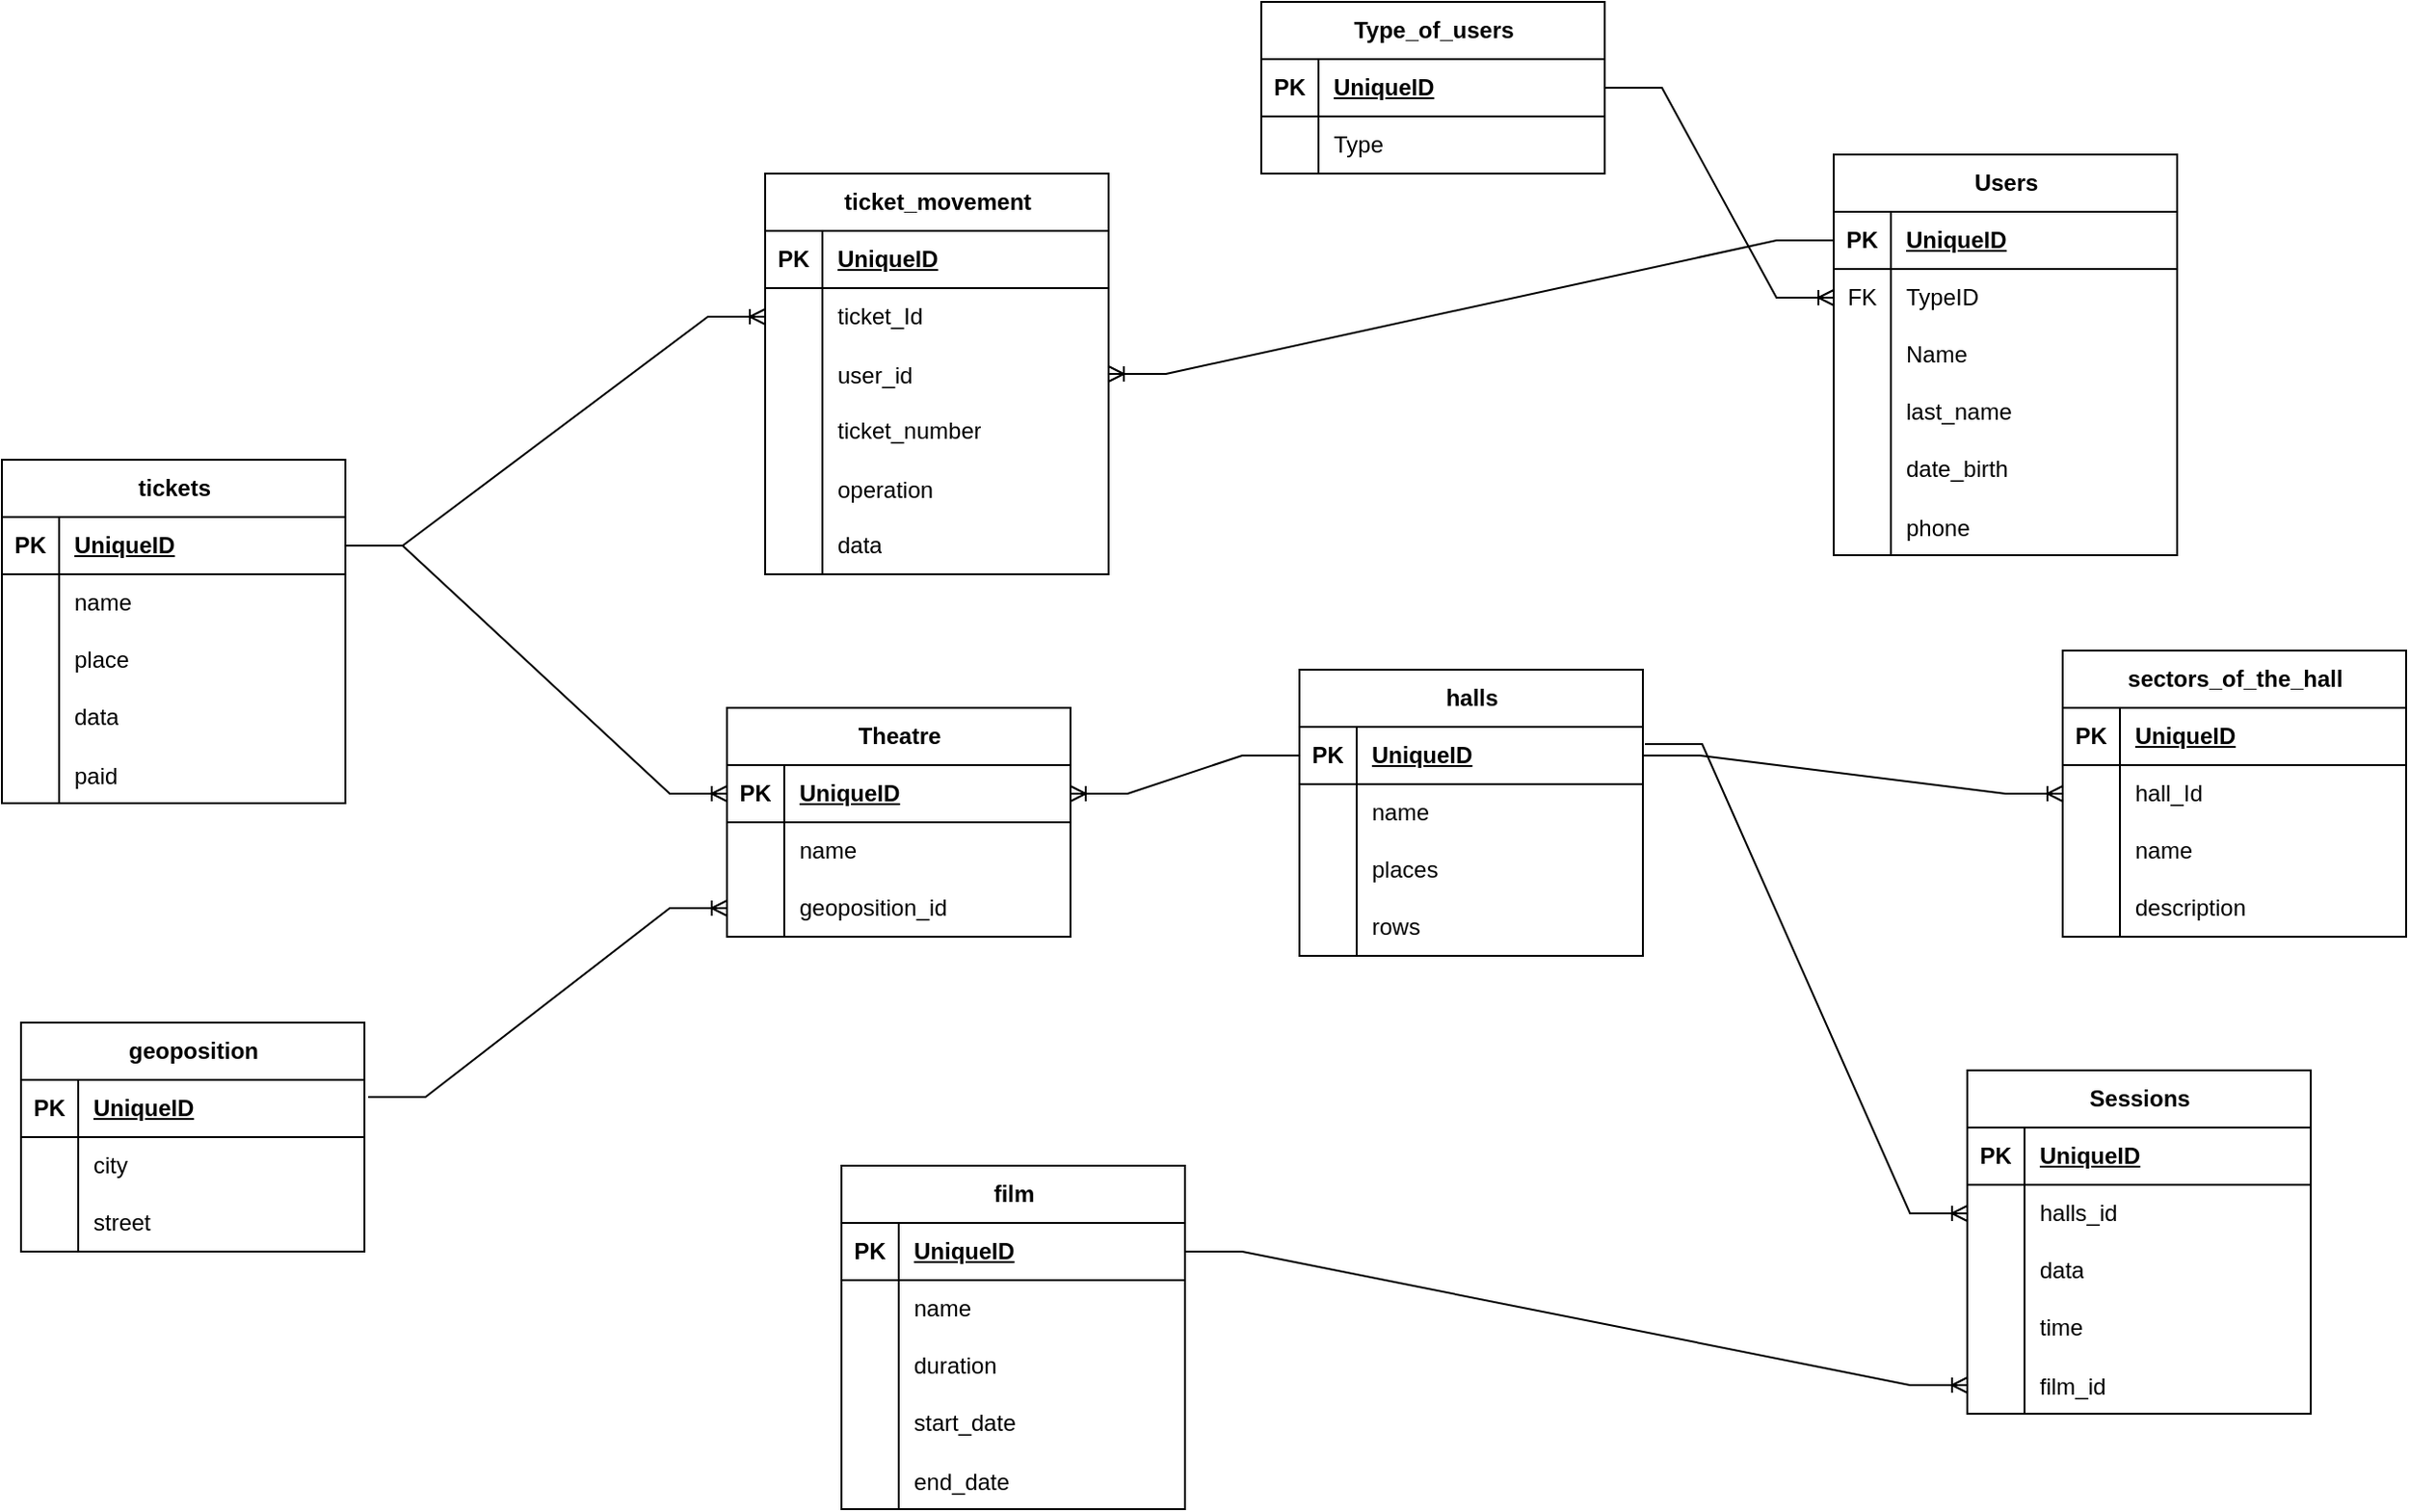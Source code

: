 <mxfile version="22.1.5" type="device">
  <diagram name="Страница — 1" id="GLMFv773DFoX8zNlj7te">
    <mxGraphModel dx="2213" dy="1960" grid="1" gridSize="10" guides="1" tooltips="1" connect="1" arrows="1" fold="1" page="1" pageScale="1" pageWidth="827" pageHeight="1169" math="0" shadow="0">
      <root>
        <mxCell id="0" />
        <mxCell id="1" parent="0" />
        <mxCell id="fA3K-I2i9kFYfxop_UkL-1" value="Users" style="shape=table;startSize=30;container=1;collapsible=1;childLayout=tableLayout;fixedRows=1;rowLines=0;fontStyle=1;align=center;resizeLast=1;html=1;" vertex="1" parent="1">
          <mxGeometry x="750" y="-310" width="180" height="210" as="geometry" />
        </mxCell>
        <mxCell id="fA3K-I2i9kFYfxop_UkL-2" value="" style="shape=tableRow;horizontal=0;startSize=0;swimlaneHead=0;swimlaneBody=0;fillColor=none;collapsible=0;dropTarget=0;points=[[0,0.5],[1,0.5]];portConstraint=eastwest;top=0;left=0;right=0;bottom=1;" vertex="1" parent="fA3K-I2i9kFYfxop_UkL-1">
          <mxGeometry y="30" width="180" height="30" as="geometry" />
        </mxCell>
        <mxCell id="fA3K-I2i9kFYfxop_UkL-3" value="PK" style="shape=partialRectangle;connectable=0;fillColor=none;top=0;left=0;bottom=0;right=0;fontStyle=1;overflow=hidden;whiteSpace=wrap;html=1;" vertex="1" parent="fA3K-I2i9kFYfxop_UkL-2">
          <mxGeometry width="30" height="30" as="geometry">
            <mxRectangle width="30" height="30" as="alternateBounds" />
          </mxGeometry>
        </mxCell>
        <mxCell id="fA3K-I2i9kFYfxop_UkL-4" value="UniqueID" style="shape=partialRectangle;connectable=0;fillColor=none;top=0;left=0;bottom=0;right=0;align=left;spacingLeft=6;fontStyle=5;overflow=hidden;whiteSpace=wrap;html=1;" vertex="1" parent="fA3K-I2i9kFYfxop_UkL-2">
          <mxGeometry x="30" width="150" height="30" as="geometry">
            <mxRectangle width="150" height="30" as="alternateBounds" />
          </mxGeometry>
        </mxCell>
        <mxCell id="fA3K-I2i9kFYfxop_UkL-30" value="" style="shape=tableRow;horizontal=0;startSize=0;swimlaneHead=0;swimlaneBody=0;fillColor=none;collapsible=0;dropTarget=0;points=[[0,0.5],[1,0.5]];portConstraint=eastwest;top=0;left=0;right=0;bottom=0;" vertex="1" parent="fA3K-I2i9kFYfxop_UkL-1">
          <mxGeometry y="60" width="180" height="30" as="geometry" />
        </mxCell>
        <mxCell id="fA3K-I2i9kFYfxop_UkL-31" value="FK" style="shape=partialRectangle;connectable=0;fillColor=none;top=0;left=0;bottom=0;right=0;fontStyle=0;overflow=hidden;whiteSpace=wrap;html=1;" vertex="1" parent="fA3K-I2i9kFYfxop_UkL-30">
          <mxGeometry width="30" height="30" as="geometry">
            <mxRectangle width="30" height="30" as="alternateBounds" />
          </mxGeometry>
        </mxCell>
        <mxCell id="fA3K-I2i9kFYfxop_UkL-32" value="TypeID" style="shape=partialRectangle;connectable=0;fillColor=none;top=0;left=0;bottom=0;right=0;align=left;spacingLeft=6;fontStyle=0;overflow=hidden;whiteSpace=wrap;html=1;" vertex="1" parent="fA3K-I2i9kFYfxop_UkL-30">
          <mxGeometry x="30" width="150" height="30" as="geometry">
            <mxRectangle width="150" height="30" as="alternateBounds" />
          </mxGeometry>
        </mxCell>
        <mxCell id="fA3K-I2i9kFYfxop_UkL-5" value="" style="shape=tableRow;horizontal=0;startSize=0;swimlaneHead=0;swimlaneBody=0;fillColor=none;collapsible=0;dropTarget=0;points=[[0,0.5],[1,0.5]];portConstraint=eastwest;top=0;left=0;right=0;bottom=0;" vertex="1" parent="fA3K-I2i9kFYfxop_UkL-1">
          <mxGeometry y="90" width="180" height="30" as="geometry" />
        </mxCell>
        <mxCell id="fA3K-I2i9kFYfxop_UkL-6" value="" style="shape=partialRectangle;connectable=0;fillColor=none;top=0;left=0;bottom=0;right=0;editable=1;overflow=hidden;whiteSpace=wrap;html=1;" vertex="1" parent="fA3K-I2i9kFYfxop_UkL-5">
          <mxGeometry width="30" height="30" as="geometry">
            <mxRectangle width="30" height="30" as="alternateBounds" />
          </mxGeometry>
        </mxCell>
        <mxCell id="fA3K-I2i9kFYfxop_UkL-7" value="Name" style="shape=partialRectangle;connectable=0;fillColor=none;top=0;left=0;bottom=0;right=0;align=left;spacingLeft=6;overflow=hidden;whiteSpace=wrap;html=1;" vertex="1" parent="fA3K-I2i9kFYfxop_UkL-5">
          <mxGeometry x="30" width="150" height="30" as="geometry">
            <mxRectangle width="150" height="30" as="alternateBounds" />
          </mxGeometry>
        </mxCell>
        <mxCell id="fA3K-I2i9kFYfxop_UkL-8" value="" style="shape=tableRow;horizontal=0;startSize=0;swimlaneHead=0;swimlaneBody=0;fillColor=none;collapsible=0;dropTarget=0;points=[[0,0.5],[1,0.5]];portConstraint=eastwest;top=0;left=0;right=0;bottom=0;" vertex="1" parent="fA3K-I2i9kFYfxop_UkL-1">
          <mxGeometry y="120" width="180" height="30" as="geometry" />
        </mxCell>
        <mxCell id="fA3K-I2i9kFYfxop_UkL-9" value="" style="shape=partialRectangle;connectable=0;fillColor=none;top=0;left=0;bottom=0;right=0;editable=1;overflow=hidden;whiteSpace=wrap;html=1;" vertex="1" parent="fA3K-I2i9kFYfxop_UkL-8">
          <mxGeometry width="30" height="30" as="geometry">
            <mxRectangle width="30" height="30" as="alternateBounds" />
          </mxGeometry>
        </mxCell>
        <mxCell id="fA3K-I2i9kFYfxop_UkL-10" value="last_name" style="shape=partialRectangle;connectable=0;fillColor=none;top=0;left=0;bottom=0;right=0;align=left;spacingLeft=6;overflow=hidden;whiteSpace=wrap;html=1;" vertex="1" parent="fA3K-I2i9kFYfxop_UkL-8">
          <mxGeometry x="30" width="150" height="30" as="geometry">
            <mxRectangle width="150" height="30" as="alternateBounds" />
          </mxGeometry>
        </mxCell>
        <mxCell id="fA3K-I2i9kFYfxop_UkL-11" value="" style="shape=tableRow;horizontal=0;startSize=0;swimlaneHead=0;swimlaneBody=0;fillColor=none;collapsible=0;dropTarget=0;points=[[0,0.5],[1,0.5]];portConstraint=eastwest;top=0;left=0;right=0;bottom=0;" vertex="1" parent="fA3K-I2i9kFYfxop_UkL-1">
          <mxGeometry y="150" width="180" height="30" as="geometry" />
        </mxCell>
        <mxCell id="fA3K-I2i9kFYfxop_UkL-12" value="" style="shape=partialRectangle;connectable=0;fillColor=none;top=0;left=0;bottom=0;right=0;editable=1;overflow=hidden;whiteSpace=wrap;html=1;" vertex="1" parent="fA3K-I2i9kFYfxop_UkL-11">
          <mxGeometry width="30" height="30" as="geometry">
            <mxRectangle width="30" height="30" as="alternateBounds" />
          </mxGeometry>
        </mxCell>
        <mxCell id="fA3K-I2i9kFYfxop_UkL-13" value="date_birth" style="shape=partialRectangle;connectable=0;fillColor=none;top=0;left=0;bottom=0;right=0;align=left;spacingLeft=6;overflow=hidden;whiteSpace=wrap;html=1;" vertex="1" parent="fA3K-I2i9kFYfxop_UkL-11">
          <mxGeometry x="30" width="150" height="30" as="geometry">
            <mxRectangle width="150" height="30" as="alternateBounds" />
          </mxGeometry>
        </mxCell>
        <mxCell id="fA3K-I2i9kFYfxop_UkL-33" value="" style="shape=tableRow;horizontal=0;startSize=0;swimlaneHead=0;swimlaneBody=0;fillColor=none;collapsible=0;dropTarget=0;points=[[0,0.5],[1,0.5]];portConstraint=eastwest;top=0;left=0;right=0;bottom=0;" vertex="1" parent="fA3K-I2i9kFYfxop_UkL-1">
          <mxGeometry y="180" width="180" height="30" as="geometry" />
        </mxCell>
        <mxCell id="fA3K-I2i9kFYfxop_UkL-34" value="" style="shape=partialRectangle;connectable=0;fillColor=none;top=0;left=0;bottom=0;right=0;editable=1;overflow=hidden;" vertex="1" parent="fA3K-I2i9kFYfxop_UkL-33">
          <mxGeometry width="30" height="30" as="geometry">
            <mxRectangle width="30" height="30" as="alternateBounds" />
          </mxGeometry>
        </mxCell>
        <mxCell id="fA3K-I2i9kFYfxop_UkL-35" value="phone" style="shape=partialRectangle;connectable=0;fillColor=none;top=0;left=0;bottom=0;right=0;align=left;spacingLeft=6;overflow=hidden;" vertex="1" parent="fA3K-I2i9kFYfxop_UkL-33">
          <mxGeometry x="30" width="150" height="30" as="geometry">
            <mxRectangle width="150" height="30" as="alternateBounds" />
          </mxGeometry>
        </mxCell>
        <mxCell id="fA3K-I2i9kFYfxop_UkL-14" value="Type_of_users" style="shape=table;startSize=30;container=1;collapsible=1;childLayout=tableLayout;fixedRows=1;rowLines=0;fontStyle=1;align=center;resizeLast=1;html=1;" vertex="1" parent="1">
          <mxGeometry x="450" y="-390" width="180" height="90" as="geometry" />
        </mxCell>
        <mxCell id="fA3K-I2i9kFYfxop_UkL-15" value="" style="shape=tableRow;horizontal=0;startSize=0;swimlaneHead=0;swimlaneBody=0;fillColor=none;collapsible=0;dropTarget=0;points=[[0,0.5],[1,0.5]];portConstraint=eastwest;top=0;left=0;right=0;bottom=1;" vertex="1" parent="fA3K-I2i9kFYfxop_UkL-14">
          <mxGeometry y="30" width="180" height="30" as="geometry" />
        </mxCell>
        <mxCell id="fA3K-I2i9kFYfxop_UkL-16" value="PK" style="shape=partialRectangle;connectable=0;fillColor=none;top=0;left=0;bottom=0;right=0;fontStyle=1;overflow=hidden;whiteSpace=wrap;html=1;" vertex="1" parent="fA3K-I2i9kFYfxop_UkL-15">
          <mxGeometry width="30" height="30" as="geometry">
            <mxRectangle width="30" height="30" as="alternateBounds" />
          </mxGeometry>
        </mxCell>
        <mxCell id="fA3K-I2i9kFYfxop_UkL-17" value="UniqueID" style="shape=partialRectangle;connectable=0;fillColor=none;top=0;left=0;bottom=0;right=0;align=left;spacingLeft=6;fontStyle=5;overflow=hidden;whiteSpace=wrap;html=1;" vertex="1" parent="fA3K-I2i9kFYfxop_UkL-15">
          <mxGeometry x="30" width="150" height="30" as="geometry">
            <mxRectangle width="150" height="30" as="alternateBounds" />
          </mxGeometry>
        </mxCell>
        <mxCell id="fA3K-I2i9kFYfxop_UkL-18" value="" style="shape=tableRow;horizontal=0;startSize=0;swimlaneHead=0;swimlaneBody=0;fillColor=none;collapsible=0;dropTarget=0;points=[[0,0.5],[1,0.5]];portConstraint=eastwest;top=0;left=0;right=0;bottom=0;" vertex="1" parent="fA3K-I2i9kFYfxop_UkL-14">
          <mxGeometry y="60" width="180" height="30" as="geometry" />
        </mxCell>
        <mxCell id="fA3K-I2i9kFYfxop_UkL-19" value="" style="shape=partialRectangle;connectable=0;fillColor=none;top=0;left=0;bottom=0;right=0;editable=1;overflow=hidden;whiteSpace=wrap;html=1;" vertex="1" parent="fA3K-I2i9kFYfxop_UkL-18">
          <mxGeometry width="30" height="30" as="geometry">
            <mxRectangle width="30" height="30" as="alternateBounds" />
          </mxGeometry>
        </mxCell>
        <mxCell id="fA3K-I2i9kFYfxop_UkL-20" value="Type" style="shape=partialRectangle;connectable=0;fillColor=none;top=0;left=0;bottom=0;right=0;align=left;spacingLeft=6;overflow=hidden;whiteSpace=wrap;html=1;" vertex="1" parent="fA3K-I2i9kFYfxop_UkL-18">
          <mxGeometry x="30" width="150" height="30" as="geometry">
            <mxRectangle width="150" height="30" as="alternateBounds" />
          </mxGeometry>
        </mxCell>
        <mxCell id="fA3K-I2i9kFYfxop_UkL-36" value="" style="edgeStyle=entityRelationEdgeStyle;fontSize=12;html=1;endArrow=ERoneToMany;rounded=0;exitX=1;exitY=0.5;exitDx=0;exitDy=0;entryX=0;entryY=0.5;entryDx=0;entryDy=0;" edge="1" parent="1" source="fA3K-I2i9kFYfxop_UkL-15" target="fA3K-I2i9kFYfxop_UkL-30">
          <mxGeometry width="100" height="100" relative="1" as="geometry">
            <mxPoint x="240" y="310" as="sourcePoint" />
            <mxPoint x="340" y="210" as="targetPoint" />
          </mxGeometry>
        </mxCell>
        <mxCell id="fA3K-I2i9kFYfxop_UkL-37" value="geoposition" style="shape=table;startSize=30;container=1;collapsible=1;childLayout=tableLayout;fixedRows=1;rowLines=0;fontStyle=1;align=center;resizeLast=1;html=1;" vertex="1" parent="1">
          <mxGeometry x="-200" y="145" width="180" height="120" as="geometry" />
        </mxCell>
        <mxCell id="fA3K-I2i9kFYfxop_UkL-38" value="" style="shape=tableRow;horizontal=0;startSize=0;swimlaneHead=0;swimlaneBody=0;fillColor=none;collapsible=0;dropTarget=0;points=[[0,0.5],[1,0.5]];portConstraint=eastwest;top=0;left=0;right=0;bottom=1;" vertex="1" parent="fA3K-I2i9kFYfxop_UkL-37">
          <mxGeometry y="30" width="180" height="30" as="geometry" />
        </mxCell>
        <mxCell id="fA3K-I2i9kFYfxop_UkL-39" value="PK" style="shape=partialRectangle;connectable=0;fillColor=none;top=0;left=0;bottom=0;right=0;fontStyle=1;overflow=hidden;whiteSpace=wrap;html=1;" vertex="1" parent="fA3K-I2i9kFYfxop_UkL-38">
          <mxGeometry width="30" height="30" as="geometry">
            <mxRectangle width="30" height="30" as="alternateBounds" />
          </mxGeometry>
        </mxCell>
        <mxCell id="fA3K-I2i9kFYfxop_UkL-40" value="UniqueID" style="shape=partialRectangle;connectable=0;fillColor=none;top=0;left=0;bottom=0;right=0;align=left;spacingLeft=6;fontStyle=5;overflow=hidden;whiteSpace=wrap;html=1;" vertex="1" parent="fA3K-I2i9kFYfxop_UkL-38">
          <mxGeometry x="30" width="150" height="30" as="geometry">
            <mxRectangle width="150" height="30" as="alternateBounds" />
          </mxGeometry>
        </mxCell>
        <mxCell id="fA3K-I2i9kFYfxop_UkL-41" value="" style="shape=tableRow;horizontal=0;startSize=0;swimlaneHead=0;swimlaneBody=0;fillColor=none;collapsible=0;dropTarget=0;points=[[0,0.5],[1,0.5]];portConstraint=eastwest;top=0;left=0;right=0;bottom=0;" vertex="1" parent="fA3K-I2i9kFYfxop_UkL-37">
          <mxGeometry y="60" width="180" height="30" as="geometry" />
        </mxCell>
        <mxCell id="fA3K-I2i9kFYfxop_UkL-42" value="" style="shape=partialRectangle;connectable=0;fillColor=none;top=0;left=0;bottom=0;right=0;editable=1;overflow=hidden;whiteSpace=wrap;html=1;" vertex="1" parent="fA3K-I2i9kFYfxop_UkL-41">
          <mxGeometry width="30" height="30" as="geometry">
            <mxRectangle width="30" height="30" as="alternateBounds" />
          </mxGeometry>
        </mxCell>
        <mxCell id="fA3K-I2i9kFYfxop_UkL-43" value="city" style="shape=partialRectangle;connectable=0;fillColor=none;top=0;left=0;bottom=0;right=0;align=left;spacingLeft=6;overflow=hidden;whiteSpace=wrap;html=1;" vertex="1" parent="fA3K-I2i9kFYfxop_UkL-41">
          <mxGeometry x="30" width="150" height="30" as="geometry">
            <mxRectangle width="150" height="30" as="alternateBounds" />
          </mxGeometry>
        </mxCell>
        <mxCell id="fA3K-I2i9kFYfxop_UkL-44" value="" style="shape=tableRow;horizontal=0;startSize=0;swimlaneHead=0;swimlaneBody=0;fillColor=none;collapsible=0;dropTarget=0;points=[[0,0.5],[1,0.5]];portConstraint=eastwest;top=0;left=0;right=0;bottom=0;" vertex="1" parent="fA3K-I2i9kFYfxop_UkL-37">
          <mxGeometry y="90" width="180" height="30" as="geometry" />
        </mxCell>
        <mxCell id="fA3K-I2i9kFYfxop_UkL-45" value="" style="shape=partialRectangle;connectable=0;fillColor=none;top=0;left=0;bottom=0;right=0;editable=1;overflow=hidden;whiteSpace=wrap;html=1;" vertex="1" parent="fA3K-I2i9kFYfxop_UkL-44">
          <mxGeometry width="30" height="30" as="geometry">
            <mxRectangle width="30" height="30" as="alternateBounds" />
          </mxGeometry>
        </mxCell>
        <mxCell id="fA3K-I2i9kFYfxop_UkL-46" value="street" style="shape=partialRectangle;connectable=0;fillColor=none;top=0;left=0;bottom=0;right=0;align=left;spacingLeft=6;overflow=hidden;whiteSpace=wrap;html=1;" vertex="1" parent="fA3K-I2i9kFYfxop_UkL-44">
          <mxGeometry x="30" width="150" height="30" as="geometry">
            <mxRectangle width="150" height="30" as="alternateBounds" />
          </mxGeometry>
        </mxCell>
        <mxCell id="fA3K-I2i9kFYfxop_UkL-50" value="Theatre" style="shape=table;startSize=30;container=1;collapsible=1;childLayout=tableLayout;fixedRows=1;rowLines=0;fontStyle=1;align=center;resizeLast=1;html=1;" vertex="1" parent="1">
          <mxGeometry x="170" y="-20" width="180" height="120" as="geometry" />
        </mxCell>
        <mxCell id="fA3K-I2i9kFYfxop_UkL-51" value="" style="shape=tableRow;horizontal=0;startSize=0;swimlaneHead=0;swimlaneBody=0;fillColor=none;collapsible=0;dropTarget=0;points=[[0,0.5],[1,0.5]];portConstraint=eastwest;top=0;left=0;right=0;bottom=1;" vertex="1" parent="fA3K-I2i9kFYfxop_UkL-50">
          <mxGeometry y="30" width="180" height="30" as="geometry" />
        </mxCell>
        <mxCell id="fA3K-I2i9kFYfxop_UkL-52" value="PK" style="shape=partialRectangle;connectable=0;fillColor=none;top=0;left=0;bottom=0;right=0;fontStyle=1;overflow=hidden;whiteSpace=wrap;html=1;" vertex="1" parent="fA3K-I2i9kFYfxop_UkL-51">
          <mxGeometry width="30" height="30" as="geometry">
            <mxRectangle width="30" height="30" as="alternateBounds" />
          </mxGeometry>
        </mxCell>
        <mxCell id="fA3K-I2i9kFYfxop_UkL-53" value="UniqueID" style="shape=partialRectangle;connectable=0;fillColor=none;top=0;left=0;bottom=0;right=0;align=left;spacingLeft=6;fontStyle=5;overflow=hidden;whiteSpace=wrap;html=1;" vertex="1" parent="fA3K-I2i9kFYfxop_UkL-51">
          <mxGeometry x="30" width="150" height="30" as="geometry">
            <mxRectangle width="150" height="30" as="alternateBounds" />
          </mxGeometry>
        </mxCell>
        <mxCell id="fA3K-I2i9kFYfxop_UkL-54" value="" style="shape=tableRow;horizontal=0;startSize=0;swimlaneHead=0;swimlaneBody=0;fillColor=none;collapsible=0;dropTarget=0;points=[[0,0.5],[1,0.5]];portConstraint=eastwest;top=0;left=0;right=0;bottom=0;" vertex="1" parent="fA3K-I2i9kFYfxop_UkL-50">
          <mxGeometry y="60" width="180" height="30" as="geometry" />
        </mxCell>
        <mxCell id="fA3K-I2i9kFYfxop_UkL-55" value="" style="shape=partialRectangle;connectable=0;fillColor=none;top=0;left=0;bottom=0;right=0;editable=1;overflow=hidden;whiteSpace=wrap;html=1;" vertex="1" parent="fA3K-I2i9kFYfxop_UkL-54">
          <mxGeometry width="30" height="30" as="geometry">
            <mxRectangle width="30" height="30" as="alternateBounds" />
          </mxGeometry>
        </mxCell>
        <mxCell id="fA3K-I2i9kFYfxop_UkL-56" value="name" style="shape=partialRectangle;connectable=0;fillColor=none;top=0;left=0;bottom=0;right=0;align=left;spacingLeft=6;overflow=hidden;whiteSpace=wrap;html=1;" vertex="1" parent="fA3K-I2i9kFYfxop_UkL-54">
          <mxGeometry x="30" width="150" height="30" as="geometry">
            <mxRectangle width="150" height="30" as="alternateBounds" />
          </mxGeometry>
        </mxCell>
        <mxCell id="fA3K-I2i9kFYfxop_UkL-57" value="" style="shape=tableRow;horizontal=0;startSize=0;swimlaneHead=0;swimlaneBody=0;fillColor=none;collapsible=0;dropTarget=0;points=[[0,0.5],[1,0.5]];portConstraint=eastwest;top=0;left=0;right=0;bottom=0;" vertex="1" parent="fA3K-I2i9kFYfxop_UkL-50">
          <mxGeometry y="90" width="180" height="30" as="geometry" />
        </mxCell>
        <mxCell id="fA3K-I2i9kFYfxop_UkL-58" value="" style="shape=partialRectangle;connectable=0;fillColor=none;top=0;left=0;bottom=0;right=0;editable=1;overflow=hidden;whiteSpace=wrap;html=1;" vertex="1" parent="fA3K-I2i9kFYfxop_UkL-57">
          <mxGeometry width="30" height="30" as="geometry">
            <mxRectangle width="30" height="30" as="alternateBounds" />
          </mxGeometry>
        </mxCell>
        <mxCell id="fA3K-I2i9kFYfxop_UkL-59" value="geoposition_id" style="shape=partialRectangle;connectable=0;fillColor=none;top=0;left=0;bottom=0;right=0;align=left;spacingLeft=6;overflow=hidden;whiteSpace=wrap;html=1;" vertex="1" parent="fA3K-I2i9kFYfxop_UkL-57">
          <mxGeometry x="30" width="150" height="30" as="geometry">
            <mxRectangle width="150" height="30" as="alternateBounds" />
          </mxGeometry>
        </mxCell>
        <mxCell id="fA3K-I2i9kFYfxop_UkL-63" value="" style="edgeStyle=entityRelationEdgeStyle;fontSize=12;html=1;endArrow=ERoneToMany;rounded=0;exitX=1.011;exitY=0.3;exitDx=0;exitDy=0;exitPerimeter=0;entryX=0;entryY=0.5;entryDx=0;entryDy=0;" edge="1" parent="1" source="fA3K-I2i9kFYfxop_UkL-38" target="fA3K-I2i9kFYfxop_UkL-57">
          <mxGeometry width="100" height="100" relative="1" as="geometry">
            <mxPoint x="340" y="330" as="sourcePoint" />
            <mxPoint x="460" y="250" as="targetPoint" />
          </mxGeometry>
        </mxCell>
        <mxCell id="fA3K-I2i9kFYfxop_UkL-64" value="halls" style="shape=table;startSize=30;container=1;collapsible=1;childLayout=tableLayout;fixedRows=1;rowLines=0;fontStyle=1;align=center;resizeLast=1;html=1;" vertex="1" parent="1">
          <mxGeometry x="470" y="-40" width="180" height="150" as="geometry" />
        </mxCell>
        <mxCell id="fA3K-I2i9kFYfxop_UkL-65" value="" style="shape=tableRow;horizontal=0;startSize=0;swimlaneHead=0;swimlaneBody=0;fillColor=none;collapsible=0;dropTarget=0;points=[[0,0.5],[1,0.5]];portConstraint=eastwest;top=0;left=0;right=0;bottom=1;" vertex="1" parent="fA3K-I2i9kFYfxop_UkL-64">
          <mxGeometry y="30" width="180" height="30" as="geometry" />
        </mxCell>
        <mxCell id="fA3K-I2i9kFYfxop_UkL-66" value="PK" style="shape=partialRectangle;connectable=0;fillColor=none;top=0;left=0;bottom=0;right=0;fontStyle=1;overflow=hidden;whiteSpace=wrap;html=1;" vertex="1" parent="fA3K-I2i9kFYfxop_UkL-65">
          <mxGeometry width="30" height="30" as="geometry">
            <mxRectangle width="30" height="30" as="alternateBounds" />
          </mxGeometry>
        </mxCell>
        <mxCell id="fA3K-I2i9kFYfxop_UkL-67" value="UniqueID" style="shape=partialRectangle;connectable=0;fillColor=none;top=0;left=0;bottom=0;right=0;align=left;spacingLeft=6;fontStyle=5;overflow=hidden;whiteSpace=wrap;html=1;" vertex="1" parent="fA3K-I2i9kFYfxop_UkL-65">
          <mxGeometry x="30" width="150" height="30" as="geometry">
            <mxRectangle width="150" height="30" as="alternateBounds" />
          </mxGeometry>
        </mxCell>
        <mxCell id="fA3K-I2i9kFYfxop_UkL-68" value="" style="shape=tableRow;horizontal=0;startSize=0;swimlaneHead=0;swimlaneBody=0;fillColor=none;collapsible=0;dropTarget=0;points=[[0,0.5],[1,0.5]];portConstraint=eastwest;top=0;left=0;right=0;bottom=0;" vertex="1" parent="fA3K-I2i9kFYfxop_UkL-64">
          <mxGeometry y="60" width="180" height="30" as="geometry" />
        </mxCell>
        <mxCell id="fA3K-I2i9kFYfxop_UkL-69" value="" style="shape=partialRectangle;connectable=0;fillColor=none;top=0;left=0;bottom=0;right=0;editable=1;overflow=hidden;whiteSpace=wrap;html=1;" vertex="1" parent="fA3K-I2i9kFYfxop_UkL-68">
          <mxGeometry width="30" height="30" as="geometry">
            <mxRectangle width="30" height="30" as="alternateBounds" />
          </mxGeometry>
        </mxCell>
        <mxCell id="fA3K-I2i9kFYfxop_UkL-70" value="name" style="shape=partialRectangle;connectable=0;fillColor=none;top=0;left=0;bottom=0;right=0;align=left;spacingLeft=6;overflow=hidden;whiteSpace=wrap;html=1;" vertex="1" parent="fA3K-I2i9kFYfxop_UkL-68">
          <mxGeometry x="30" width="150" height="30" as="geometry">
            <mxRectangle width="150" height="30" as="alternateBounds" />
          </mxGeometry>
        </mxCell>
        <mxCell id="fA3K-I2i9kFYfxop_UkL-71" value="" style="shape=tableRow;horizontal=0;startSize=0;swimlaneHead=0;swimlaneBody=0;fillColor=none;collapsible=0;dropTarget=0;points=[[0,0.5],[1,0.5]];portConstraint=eastwest;top=0;left=0;right=0;bottom=0;" vertex="1" parent="fA3K-I2i9kFYfxop_UkL-64">
          <mxGeometry y="90" width="180" height="30" as="geometry" />
        </mxCell>
        <mxCell id="fA3K-I2i9kFYfxop_UkL-72" value="" style="shape=partialRectangle;connectable=0;fillColor=none;top=0;left=0;bottom=0;right=0;editable=1;overflow=hidden;whiteSpace=wrap;html=1;" vertex="1" parent="fA3K-I2i9kFYfxop_UkL-71">
          <mxGeometry width="30" height="30" as="geometry">
            <mxRectangle width="30" height="30" as="alternateBounds" />
          </mxGeometry>
        </mxCell>
        <mxCell id="fA3K-I2i9kFYfxop_UkL-73" value="places" style="shape=partialRectangle;connectable=0;fillColor=none;top=0;left=0;bottom=0;right=0;align=left;spacingLeft=6;overflow=hidden;whiteSpace=wrap;html=1;" vertex="1" parent="fA3K-I2i9kFYfxop_UkL-71">
          <mxGeometry x="30" width="150" height="30" as="geometry">
            <mxRectangle width="150" height="30" as="alternateBounds" />
          </mxGeometry>
        </mxCell>
        <mxCell id="fA3K-I2i9kFYfxop_UkL-74" value="" style="shape=tableRow;horizontal=0;startSize=0;swimlaneHead=0;swimlaneBody=0;fillColor=none;collapsible=0;dropTarget=0;points=[[0,0.5],[1,0.5]];portConstraint=eastwest;top=0;left=0;right=0;bottom=0;" vertex="1" parent="fA3K-I2i9kFYfxop_UkL-64">
          <mxGeometry y="120" width="180" height="30" as="geometry" />
        </mxCell>
        <mxCell id="fA3K-I2i9kFYfxop_UkL-75" value="" style="shape=partialRectangle;connectable=0;fillColor=none;top=0;left=0;bottom=0;right=0;editable=1;overflow=hidden;whiteSpace=wrap;html=1;" vertex="1" parent="fA3K-I2i9kFYfxop_UkL-74">
          <mxGeometry width="30" height="30" as="geometry">
            <mxRectangle width="30" height="30" as="alternateBounds" />
          </mxGeometry>
        </mxCell>
        <mxCell id="fA3K-I2i9kFYfxop_UkL-76" value="rows" style="shape=partialRectangle;connectable=0;fillColor=none;top=0;left=0;bottom=0;right=0;align=left;spacingLeft=6;overflow=hidden;whiteSpace=wrap;html=1;" vertex="1" parent="fA3K-I2i9kFYfxop_UkL-74">
          <mxGeometry x="30" width="150" height="30" as="geometry">
            <mxRectangle width="150" height="30" as="alternateBounds" />
          </mxGeometry>
        </mxCell>
        <mxCell id="fA3K-I2i9kFYfxop_UkL-77" value="" style="edgeStyle=entityRelationEdgeStyle;fontSize=12;html=1;endArrow=ERoneToMany;rounded=0;exitX=0;exitY=0.5;exitDx=0;exitDy=0;entryX=1;entryY=0.5;entryDx=0;entryDy=0;" edge="1" parent="1" source="fA3K-I2i9kFYfxop_UkL-65" target="fA3K-I2i9kFYfxop_UkL-51">
          <mxGeometry width="100" height="100" relative="1" as="geometry">
            <mxPoint x="420" y="340" as="sourcePoint" />
            <mxPoint x="520" y="240" as="targetPoint" />
          </mxGeometry>
        </mxCell>
        <mxCell id="fA3K-I2i9kFYfxop_UkL-94" value="" style="edgeStyle=entityRelationEdgeStyle;fontSize=12;html=1;endArrow=ERoneToMany;rounded=0;entryX=0;entryY=0.5;entryDx=0;entryDy=0;exitX=1.006;exitY=0.3;exitDx=0;exitDy=0;exitPerimeter=0;" edge="1" parent="1" source="fA3K-I2i9kFYfxop_UkL-65" target="fA3K-I2i9kFYfxop_UkL-82">
          <mxGeometry width="100" height="100" relative="1" as="geometry">
            <mxPoint x="560" y="380" as="sourcePoint" />
            <mxPoint x="750" y="260" as="targetPoint" />
          </mxGeometry>
        </mxCell>
        <mxCell id="fA3K-I2i9kFYfxop_UkL-95" value="tickets" style="shape=table;startSize=30;container=1;collapsible=1;childLayout=tableLayout;fixedRows=1;rowLines=0;fontStyle=1;align=center;resizeLast=1;html=1;" vertex="1" parent="1">
          <mxGeometry x="-210" y="-150" width="180" height="180" as="geometry" />
        </mxCell>
        <mxCell id="fA3K-I2i9kFYfxop_UkL-96" value="" style="shape=tableRow;horizontal=0;startSize=0;swimlaneHead=0;swimlaneBody=0;fillColor=none;collapsible=0;dropTarget=0;points=[[0,0.5],[1,0.5]];portConstraint=eastwest;top=0;left=0;right=0;bottom=1;" vertex="1" parent="fA3K-I2i9kFYfxop_UkL-95">
          <mxGeometry y="30" width="180" height="30" as="geometry" />
        </mxCell>
        <mxCell id="fA3K-I2i9kFYfxop_UkL-97" value="PK" style="shape=partialRectangle;connectable=0;fillColor=none;top=0;left=0;bottom=0;right=0;fontStyle=1;overflow=hidden;whiteSpace=wrap;html=1;" vertex="1" parent="fA3K-I2i9kFYfxop_UkL-96">
          <mxGeometry width="30" height="30" as="geometry">
            <mxRectangle width="30" height="30" as="alternateBounds" />
          </mxGeometry>
        </mxCell>
        <mxCell id="fA3K-I2i9kFYfxop_UkL-98" value="UniqueID" style="shape=partialRectangle;connectable=0;fillColor=none;top=0;left=0;bottom=0;right=0;align=left;spacingLeft=6;fontStyle=5;overflow=hidden;whiteSpace=wrap;html=1;" vertex="1" parent="fA3K-I2i9kFYfxop_UkL-96">
          <mxGeometry x="30" width="150" height="30" as="geometry">
            <mxRectangle width="150" height="30" as="alternateBounds" />
          </mxGeometry>
        </mxCell>
        <mxCell id="fA3K-I2i9kFYfxop_UkL-99" value="" style="shape=tableRow;horizontal=0;startSize=0;swimlaneHead=0;swimlaneBody=0;fillColor=none;collapsible=0;dropTarget=0;points=[[0,0.5],[1,0.5]];portConstraint=eastwest;top=0;left=0;right=0;bottom=0;" vertex="1" parent="fA3K-I2i9kFYfxop_UkL-95">
          <mxGeometry y="60" width="180" height="30" as="geometry" />
        </mxCell>
        <mxCell id="fA3K-I2i9kFYfxop_UkL-100" value="" style="shape=partialRectangle;connectable=0;fillColor=none;top=0;left=0;bottom=0;right=0;editable=1;overflow=hidden;whiteSpace=wrap;html=1;" vertex="1" parent="fA3K-I2i9kFYfxop_UkL-99">
          <mxGeometry width="30" height="30" as="geometry">
            <mxRectangle width="30" height="30" as="alternateBounds" />
          </mxGeometry>
        </mxCell>
        <mxCell id="fA3K-I2i9kFYfxop_UkL-101" value="name" style="shape=partialRectangle;connectable=0;fillColor=none;top=0;left=0;bottom=0;right=0;align=left;spacingLeft=6;overflow=hidden;whiteSpace=wrap;html=1;" vertex="1" parent="fA3K-I2i9kFYfxop_UkL-99">
          <mxGeometry x="30" width="150" height="30" as="geometry">
            <mxRectangle width="150" height="30" as="alternateBounds" />
          </mxGeometry>
        </mxCell>
        <mxCell id="fA3K-I2i9kFYfxop_UkL-102" value="" style="shape=tableRow;horizontal=0;startSize=0;swimlaneHead=0;swimlaneBody=0;fillColor=none;collapsible=0;dropTarget=0;points=[[0,0.5],[1,0.5]];portConstraint=eastwest;top=0;left=0;right=0;bottom=0;" vertex="1" parent="fA3K-I2i9kFYfxop_UkL-95">
          <mxGeometry y="90" width="180" height="30" as="geometry" />
        </mxCell>
        <mxCell id="fA3K-I2i9kFYfxop_UkL-103" value="" style="shape=partialRectangle;connectable=0;fillColor=none;top=0;left=0;bottom=0;right=0;editable=1;overflow=hidden;whiteSpace=wrap;html=1;" vertex="1" parent="fA3K-I2i9kFYfxop_UkL-102">
          <mxGeometry width="30" height="30" as="geometry">
            <mxRectangle width="30" height="30" as="alternateBounds" />
          </mxGeometry>
        </mxCell>
        <mxCell id="fA3K-I2i9kFYfxop_UkL-104" value="place" style="shape=partialRectangle;connectable=0;fillColor=none;top=0;left=0;bottom=0;right=0;align=left;spacingLeft=6;overflow=hidden;whiteSpace=wrap;html=1;" vertex="1" parent="fA3K-I2i9kFYfxop_UkL-102">
          <mxGeometry x="30" width="150" height="30" as="geometry">
            <mxRectangle width="150" height="30" as="alternateBounds" />
          </mxGeometry>
        </mxCell>
        <mxCell id="fA3K-I2i9kFYfxop_UkL-105" value="" style="shape=tableRow;horizontal=0;startSize=0;swimlaneHead=0;swimlaneBody=0;fillColor=none;collapsible=0;dropTarget=0;points=[[0,0.5],[1,0.5]];portConstraint=eastwest;top=0;left=0;right=0;bottom=0;" vertex="1" parent="fA3K-I2i9kFYfxop_UkL-95">
          <mxGeometry y="120" width="180" height="30" as="geometry" />
        </mxCell>
        <mxCell id="fA3K-I2i9kFYfxop_UkL-106" value="" style="shape=partialRectangle;connectable=0;fillColor=none;top=0;left=0;bottom=0;right=0;editable=1;overflow=hidden;whiteSpace=wrap;html=1;" vertex="1" parent="fA3K-I2i9kFYfxop_UkL-105">
          <mxGeometry width="30" height="30" as="geometry">
            <mxRectangle width="30" height="30" as="alternateBounds" />
          </mxGeometry>
        </mxCell>
        <mxCell id="fA3K-I2i9kFYfxop_UkL-107" value="data" style="shape=partialRectangle;connectable=0;fillColor=none;top=0;left=0;bottom=0;right=0;align=left;spacingLeft=6;overflow=hidden;whiteSpace=wrap;html=1;" vertex="1" parent="fA3K-I2i9kFYfxop_UkL-105">
          <mxGeometry x="30" width="150" height="30" as="geometry">
            <mxRectangle width="150" height="30" as="alternateBounds" />
          </mxGeometry>
        </mxCell>
        <mxCell id="fA3K-I2i9kFYfxop_UkL-108" value="" style="shape=tableRow;horizontal=0;startSize=0;swimlaneHead=0;swimlaneBody=0;fillColor=none;collapsible=0;dropTarget=0;points=[[0,0.5],[1,0.5]];portConstraint=eastwest;top=0;left=0;right=0;bottom=0;" vertex="1" parent="fA3K-I2i9kFYfxop_UkL-95">
          <mxGeometry y="150" width="180" height="30" as="geometry" />
        </mxCell>
        <mxCell id="fA3K-I2i9kFYfxop_UkL-109" value="" style="shape=partialRectangle;connectable=0;fillColor=none;top=0;left=0;bottom=0;right=0;editable=1;overflow=hidden;" vertex="1" parent="fA3K-I2i9kFYfxop_UkL-108">
          <mxGeometry width="30" height="30" as="geometry">
            <mxRectangle width="30" height="30" as="alternateBounds" />
          </mxGeometry>
        </mxCell>
        <mxCell id="fA3K-I2i9kFYfxop_UkL-110" value="paid" style="shape=partialRectangle;connectable=0;fillColor=none;top=0;left=0;bottom=0;right=0;align=left;spacingLeft=6;overflow=hidden;" vertex="1" parent="fA3K-I2i9kFYfxop_UkL-108">
          <mxGeometry x="30" width="150" height="30" as="geometry">
            <mxRectangle width="150" height="30" as="alternateBounds" />
          </mxGeometry>
        </mxCell>
        <mxCell id="fA3K-I2i9kFYfxop_UkL-111" value="" style="edgeStyle=entityRelationEdgeStyle;fontSize=12;html=1;endArrow=ERoneToMany;rounded=0;exitX=1;exitY=0.5;exitDx=0;exitDy=0;entryX=0;entryY=0.5;entryDx=0;entryDy=0;" edge="1" parent="1" source="fA3K-I2i9kFYfxop_UkL-96" target="fA3K-I2i9kFYfxop_UkL-51">
          <mxGeometry width="100" height="100" relative="1" as="geometry">
            <mxPoint x="20" y="-140" as="sourcePoint" />
            <mxPoint x="120" y="-240" as="targetPoint" />
          </mxGeometry>
        </mxCell>
        <mxCell id="fA3K-I2i9kFYfxop_UkL-78" value="Sessions" style="shape=table;startSize=30;container=1;collapsible=1;childLayout=tableLayout;fixedRows=1;rowLines=0;fontStyle=1;align=center;resizeLast=1;html=1;" vertex="1" parent="1">
          <mxGeometry x="820" y="170" width="180" height="180" as="geometry" />
        </mxCell>
        <mxCell id="fA3K-I2i9kFYfxop_UkL-79" value="" style="shape=tableRow;horizontal=0;startSize=0;swimlaneHead=0;swimlaneBody=0;fillColor=none;collapsible=0;dropTarget=0;points=[[0,0.5],[1,0.5]];portConstraint=eastwest;top=0;left=0;right=0;bottom=1;" vertex="1" parent="fA3K-I2i9kFYfxop_UkL-78">
          <mxGeometry y="30" width="180" height="30" as="geometry" />
        </mxCell>
        <mxCell id="fA3K-I2i9kFYfxop_UkL-80" value="PK" style="shape=partialRectangle;connectable=0;fillColor=none;top=0;left=0;bottom=0;right=0;fontStyle=1;overflow=hidden;whiteSpace=wrap;html=1;" vertex="1" parent="fA3K-I2i9kFYfxop_UkL-79">
          <mxGeometry width="30" height="30" as="geometry">
            <mxRectangle width="30" height="30" as="alternateBounds" />
          </mxGeometry>
        </mxCell>
        <mxCell id="fA3K-I2i9kFYfxop_UkL-81" value="UniqueID" style="shape=partialRectangle;connectable=0;fillColor=none;top=0;left=0;bottom=0;right=0;align=left;spacingLeft=6;fontStyle=5;overflow=hidden;whiteSpace=wrap;html=1;" vertex="1" parent="fA3K-I2i9kFYfxop_UkL-79">
          <mxGeometry x="30" width="150" height="30" as="geometry">
            <mxRectangle width="150" height="30" as="alternateBounds" />
          </mxGeometry>
        </mxCell>
        <mxCell id="fA3K-I2i9kFYfxop_UkL-82" value="" style="shape=tableRow;horizontal=0;startSize=0;swimlaneHead=0;swimlaneBody=0;fillColor=none;collapsible=0;dropTarget=0;points=[[0,0.5],[1,0.5]];portConstraint=eastwest;top=0;left=0;right=0;bottom=0;" vertex="1" parent="fA3K-I2i9kFYfxop_UkL-78">
          <mxGeometry y="60" width="180" height="30" as="geometry" />
        </mxCell>
        <mxCell id="fA3K-I2i9kFYfxop_UkL-83" value="" style="shape=partialRectangle;connectable=0;fillColor=none;top=0;left=0;bottom=0;right=0;editable=1;overflow=hidden;whiteSpace=wrap;html=1;" vertex="1" parent="fA3K-I2i9kFYfxop_UkL-82">
          <mxGeometry width="30" height="30" as="geometry">
            <mxRectangle width="30" height="30" as="alternateBounds" />
          </mxGeometry>
        </mxCell>
        <mxCell id="fA3K-I2i9kFYfxop_UkL-84" value="halls_id" style="shape=partialRectangle;connectable=0;fillColor=none;top=0;left=0;bottom=0;right=0;align=left;spacingLeft=6;overflow=hidden;whiteSpace=wrap;html=1;" vertex="1" parent="fA3K-I2i9kFYfxop_UkL-82">
          <mxGeometry x="30" width="150" height="30" as="geometry">
            <mxRectangle width="150" height="30" as="alternateBounds" />
          </mxGeometry>
        </mxCell>
        <mxCell id="fA3K-I2i9kFYfxop_UkL-85" value="" style="shape=tableRow;horizontal=0;startSize=0;swimlaneHead=0;swimlaneBody=0;fillColor=none;collapsible=0;dropTarget=0;points=[[0,0.5],[1,0.5]];portConstraint=eastwest;top=0;left=0;right=0;bottom=0;" vertex="1" parent="fA3K-I2i9kFYfxop_UkL-78">
          <mxGeometry y="90" width="180" height="30" as="geometry" />
        </mxCell>
        <mxCell id="fA3K-I2i9kFYfxop_UkL-86" value="" style="shape=partialRectangle;connectable=0;fillColor=none;top=0;left=0;bottom=0;right=0;editable=1;overflow=hidden;whiteSpace=wrap;html=1;" vertex="1" parent="fA3K-I2i9kFYfxop_UkL-85">
          <mxGeometry width="30" height="30" as="geometry">
            <mxRectangle width="30" height="30" as="alternateBounds" />
          </mxGeometry>
        </mxCell>
        <mxCell id="fA3K-I2i9kFYfxop_UkL-87" value="data" style="shape=partialRectangle;connectable=0;fillColor=none;top=0;left=0;bottom=0;right=0;align=left;spacingLeft=6;overflow=hidden;whiteSpace=wrap;html=1;" vertex="1" parent="fA3K-I2i9kFYfxop_UkL-85">
          <mxGeometry x="30" width="150" height="30" as="geometry">
            <mxRectangle width="150" height="30" as="alternateBounds" />
          </mxGeometry>
        </mxCell>
        <mxCell id="fA3K-I2i9kFYfxop_UkL-88" value="" style="shape=tableRow;horizontal=0;startSize=0;swimlaneHead=0;swimlaneBody=0;fillColor=none;collapsible=0;dropTarget=0;points=[[0,0.5],[1,0.5]];portConstraint=eastwest;top=0;left=0;right=0;bottom=0;" vertex="1" parent="fA3K-I2i9kFYfxop_UkL-78">
          <mxGeometry y="120" width="180" height="30" as="geometry" />
        </mxCell>
        <mxCell id="fA3K-I2i9kFYfxop_UkL-89" value="" style="shape=partialRectangle;connectable=0;fillColor=none;top=0;left=0;bottom=0;right=0;editable=1;overflow=hidden;whiteSpace=wrap;html=1;" vertex="1" parent="fA3K-I2i9kFYfxop_UkL-88">
          <mxGeometry width="30" height="30" as="geometry">
            <mxRectangle width="30" height="30" as="alternateBounds" />
          </mxGeometry>
        </mxCell>
        <mxCell id="fA3K-I2i9kFYfxop_UkL-90" value="time" style="shape=partialRectangle;connectable=0;fillColor=none;top=0;left=0;bottom=0;right=0;align=left;spacingLeft=6;overflow=hidden;whiteSpace=wrap;html=1;" vertex="1" parent="fA3K-I2i9kFYfxop_UkL-88">
          <mxGeometry x="30" width="150" height="30" as="geometry">
            <mxRectangle width="150" height="30" as="alternateBounds" />
          </mxGeometry>
        </mxCell>
        <mxCell id="fA3K-I2i9kFYfxop_UkL-91" value="" style="shape=tableRow;horizontal=0;startSize=0;swimlaneHead=0;swimlaneBody=0;fillColor=none;collapsible=0;dropTarget=0;points=[[0,0.5],[1,0.5]];portConstraint=eastwest;top=0;left=0;right=0;bottom=0;" vertex="1" parent="fA3K-I2i9kFYfxop_UkL-78">
          <mxGeometry y="150" width="180" height="30" as="geometry" />
        </mxCell>
        <mxCell id="fA3K-I2i9kFYfxop_UkL-92" value="" style="shape=partialRectangle;connectable=0;fillColor=none;top=0;left=0;bottom=0;right=0;editable=1;overflow=hidden;" vertex="1" parent="fA3K-I2i9kFYfxop_UkL-91">
          <mxGeometry width="30" height="30" as="geometry">
            <mxRectangle width="30" height="30" as="alternateBounds" />
          </mxGeometry>
        </mxCell>
        <mxCell id="fA3K-I2i9kFYfxop_UkL-93" value="film_id" style="shape=partialRectangle;connectable=0;fillColor=none;top=0;left=0;bottom=0;right=0;align=left;spacingLeft=6;overflow=hidden;" vertex="1" parent="fA3K-I2i9kFYfxop_UkL-91">
          <mxGeometry x="30" width="150" height="30" as="geometry">
            <mxRectangle width="150" height="30" as="alternateBounds" />
          </mxGeometry>
        </mxCell>
        <mxCell id="fA3K-I2i9kFYfxop_UkL-112" value="film" style="shape=table;startSize=30;container=1;collapsible=1;childLayout=tableLayout;fixedRows=1;rowLines=0;fontStyle=1;align=center;resizeLast=1;html=1;" vertex="1" parent="1">
          <mxGeometry x="230" y="220" width="180" height="180" as="geometry" />
        </mxCell>
        <mxCell id="fA3K-I2i9kFYfxop_UkL-113" value="" style="shape=tableRow;horizontal=0;startSize=0;swimlaneHead=0;swimlaneBody=0;fillColor=none;collapsible=0;dropTarget=0;points=[[0,0.5],[1,0.5]];portConstraint=eastwest;top=0;left=0;right=0;bottom=1;" vertex="1" parent="fA3K-I2i9kFYfxop_UkL-112">
          <mxGeometry y="30" width="180" height="30" as="geometry" />
        </mxCell>
        <mxCell id="fA3K-I2i9kFYfxop_UkL-114" value="PK" style="shape=partialRectangle;connectable=0;fillColor=none;top=0;left=0;bottom=0;right=0;fontStyle=1;overflow=hidden;whiteSpace=wrap;html=1;" vertex="1" parent="fA3K-I2i9kFYfxop_UkL-113">
          <mxGeometry width="30" height="30" as="geometry">
            <mxRectangle width="30" height="30" as="alternateBounds" />
          </mxGeometry>
        </mxCell>
        <mxCell id="fA3K-I2i9kFYfxop_UkL-115" value="UniqueID" style="shape=partialRectangle;connectable=0;fillColor=none;top=0;left=0;bottom=0;right=0;align=left;spacingLeft=6;fontStyle=5;overflow=hidden;whiteSpace=wrap;html=1;" vertex="1" parent="fA3K-I2i9kFYfxop_UkL-113">
          <mxGeometry x="30" width="150" height="30" as="geometry">
            <mxRectangle width="150" height="30" as="alternateBounds" />
          </mxGeometry>
        </mxCell>
        <mxCell id="fA3K-I2i9kFYfxop_UkL-116" value="" style="shape=tableRow;horizontal=0;startSize=0;swimlaneHead=0;swimlaneBody=0;fillColor=none;collapsible=0;dropTarget=0;points=[[0,0.5],[1,0.5]];portConstraint=eastwest;top=0;left=0;right=0;bottom=0;" vertex="1" parent="fA3K-I2i9kFYfxop_UkL-112">
          <mxGeometry y="60" width="180" height="30" as="geometry" />
        </mxCell>
        <mxCell id="fA3K-I2i9kFYfxop_UkL-117" value="" style="shape=partialRectangle;connectable=0;fillColor=none;top=0;left=0;bottom=0;right=0;editable=1;overflow=hidden;whiteSpace=wrap;html=1;" vertex="1" parent="fA3K-I2i9kFYfxop_UkL-116">
          <mxGeometry width="30" height="30" as="geometry">
            <mxRectangle width="30" height="30" as="alternateBounds" />
          </mxGeometry>
        </mxCell>
        <mxCell id="fA3K-I2i9kFYfxop_UkL-118" value="name" style="shape=partialRectangle;connectable=0;fillColor=none;top=0;left=0;bottom=0;right=0;align=left;spacingLeft=6;overflow=hidden;whiteSpace=wrap;html=1;" vertex="1" parent="fA3K-I2i9kFYfxop_UkL-116">
          <mxGeometry x="30" width="150" height="30" as="geometry">
            <mxRectangle width="150" height="30" as="alternateBounds" />
          </mxGeometry>
        </mxCell>
        <mxCell id="fA3K-I2i9kFYfxop_UkL-119" value="" style="shape=tableRow;horizontal=0;startSize=0;swimlaneHead=0;swimlaneBody=0;fillColor=none;collapsible=0;dropTarget=0;points=[[0,0.5],[1,0.5]];portConstraint=eastwest;top=0;left=0;right=0;bottom=0;" vertex="1" parent="fA3K-I2i9kFYfxop_UkL-112">
          <mxGeometry y="90" width="180" height="30" as="geometry" />
        </mxCell>
        <mxCell id="fA3K-I2i9kFYfxop_UkL-120" value="" style="shape=partialRectangle;connectable=0;fillColor=none;top=0;left=0;bottom=0;right=0;editable=1;overflow=hidden;whiteSpace=wrap;html=1;" vertex="1" parent="fA3K-I2i9kFYfxop_UkL-119">
          <mxGeometry width="30" height="30" as="geometry">
            <mxRectangle width="30" height="30" as="alternateBounds" />
          </mxGeometry>
        </mxCell>
        <mxCell id="fA3K-I2i9kFYfxop_UkL-121" value="duration" style="shape=partialRectangle;connectable=0;fillColor=none;top=0;left=0;bottom=0;right=0;align=left;spacingLeft=6;overflow=hidden;whiteSpace=wrap;html=1;" vertex="1" parent="fA3K-I2i9kFYfxop_UkL-119">
          <mxGeometry x="30" width="150" height="30" as="geometry">
            <mxRectangle width="150" height="30" as="alternateBounds" />
          </mxGeometry>
        </mxCell>
        <mxCell id="fA3K-I2i9kFYfxop_UkL-122" value="" style="shape=tableRow;horizontal=0;startSize=0;swimlaneHead=0;swimlaneBody=0;fillColor=none;collapsible=0;dropTarget=0;points=[[0,0.5],[1,0.5]];portConstraint=eastwest;top=0;left=0;right=0;bottom=0;" vertex="1" parent="fA3K-I2i9kFYfxop_UkL-112">
          <mxGeometry y="120" width="180" height="30" as="geometry" />
        </mxCell>
        <mxCell id="fA3K-I2i9kFYfxop_UkL-123" value="" style="shape=partialRectangle;connectable=0;fillColor=none;top=0;left=0;bottom=0;right=0;editable=1;overflow=hidden;whiteSpace=wrap;html=1;" vertex="1" parent="fA3K-I2i9kFYfxop_UkL-122">
          <mxGeometry width="30" height="30" as="geometry">
            <mxRectangle width="30" height="30" as="alternateBounds" />
          </mxGeometry>
        </mxCell>
        <mxCell id="fA3K-I2i9kFYfxop_UkL-124" value="start_date " style="shape=partialRectangle;connectable=0;fillColor=none;top=0;left=0;bottom=0;right=0;align=left;spacingLeft=6;overflow=hidden;whiteSpace=wrap;html=1;" vertex="1" parent="fA3K-I2i9kFYfxop_UkL-122">
          <mxGeometry x="30" width="150" height="30" as="geometry">
            <mxRectangle width="150" height="30" as="alternateBounds" />
          </mxGeometry>
        </mxCell>
        <mxCell id="fA3K-I2i9kFYfxop_UkL-125" value="" style="shape=tableRow;horizontal=0;startSize=0;swimlaneHead=0;swimlaneBody=0;fillColor=none;collapsible=0;dropTarget=0;points=[[0,0.5],[1,0.5]];portConstraint=eastwest;top=0;left=0;right=0;bottom=0;" vertex="1" parent="fA3K-I2i9kFYfxop_UkL-112">
          <mxGeometry y="150" width="180" height="30" as="geometry" />
        </mxCell>
        <mxCell id="fA3K-I2i9kFYfxop_UkL-126" value="" style="shape=partialRectangle;connectable=0;fillColor=none;top=0;left=0;bottom=0;right=0;editable=1;overflow=hidden;" vertex="1" parent="fA3K-I2i9kFYfxop_UkL-125">
          <mxGeometry width="30" height="30" as="geometry">
            <mxRectangle width="30" height="30" as="alternateBounds" />
          </mxGeometry>
        </mxCell>
        <mxCell id="fA3K-I2i9kFYfxop_UkL-127" value="end_date" style="shape=partialRectangle;connectable=0;fillColor=none;top=0;left=0;bottom=0;right=0;align=left;spacingLeft=6;overflow=hidden;" vertex="1" parent="fA3K-I2i9kFYfxop_UkL-125">
          <mxGeometry x="30" width="150" height="30" as="geometry">
            <mxRectangle width="150" height="30" as="alternateBounds" />
          </mxGeometry>
        </mxCell>
        <mxCell id="fA3K-I2i9kFYfxop_UkL-128" value="" style="edgeStyle=entityRelationEdgeStyle;fontSize=12;html=1;endArrow=ERoneToMany;rounded=0;exitX=1;exitY=0.5;exitDx=0;exitDy=0;entryX=0;entryY=0.5;entryDx=0;entryDy=0;" edge="1" parent="1" source="fA3K-I2i9kFYfxop_UkL-113" target="fA3K-I2i9kFYfxop_UkL-91">
          <mxGeometry width="100" height="100" relative="1" as="geometry">
            <mxPoint x="820" y="510" as="sourcePoint" />
            <mxPoint x="920" y="410" as="targetPoint" />
          </mxGeometry>
        </mxCell>
        <mxCell id="fA3K-I2i9kFYfxop_UkL-129" value="ticket_movement" style="shape=table;startSize=30;container=1;collapsible=1;childLayout=tableLayout;fixedRows=1;rowLines=0;fontStyle=1;align=center;resizeLast=1;html=1;" vertex="1" parent="1">
          <mxGeometry x="190" y="-300" width="180" height="210" as="geometry" />
        </mxCell>
        <mxCell id="fA3K-I2i9kFYfxop_UkL-130" value="" style="shape=tableRow;horizontal=0;startSize=0;swimlaneHead=0;swimlaneBody=0;fillColor=none;collapsible=0;dropTarget=0;points=[[0,0.5],[1,0.5]];portConstraint=eastwest;top=0;left=0;right=0;bottom=1;" vertex="1" parent="fA3K-I2i9kFYfxop_UkL-129">
          <mxGeometry y="30" width="180" height="30" as="geometry" />
        </mxCell>
        <mxCell id="fA3K-I2i9kFYfxop_UkL-131" value="PK" style="shape=partialRectangle;connectable=0;fillColor=none;top=0;left=0;bottom=0;right=0;fontStyle=1;overflow=hidden;whiteSpace=wrap;html=1;" vertex="1" parent="fA3K-I2i9kFYfxop_UkL-130">
          <mxGeometry width="30" height="30" as="geometry">
            <mxRectangle width="30" height="30" as="alternateBounds" />
          </mxGeometry>
        </mxCell>
        <mxCell id="fA3K-I2i9kFYfxop_UkL-132" value="UniqueID" style="shape=partialRectangle;connectable=0;fillColor=none;top=0;left=0;bottom=0;right=0;align=left;spacingLeft=6;fontStyle=5;overflow=hidden;whiteSpace=wrap;html=1;" vertex="1" parent="fA3K-I2i9kFYfxop_UkL-130">
          <mxGeometry x="30" width="150" height="30" as="geometry">
            <mxRectangle width="150" height="30" as="alternateBounds" />
          </mxGeometry>
        </mxCell>
        <mxCell id="fA3K-I2i9kFYfxop_UkL-133" value="" style="shape=tableRow;horizontal=0;startSize=0;swimlaneHead=0;swimlaneBody=0;fillColor=none;collapsible=0;dropTarget=0;points=[[0,0.5],[1,0.5]];portConstraint=eastwest;top=0;left=0;right=0;bottom=0;" vertex="1" parent="fA3K-I2i9kFYfxop_UkL-129">
          <mxGeometry y="60" width="180" height="30" as="geometry" />
        </mxCell>
        <mxCell id="fA3K-I2i9kFYfxop_UkL-134" value="" style="shape=partialRectangle;connectable=0;fillColor=none;top=0;left=0;bottom=0;right=0;editable=1;overflow=hidden;whiteSpace=wrap;html=1;" vertex="1" parent="fA3K-I2i9kFYfxop_UkL-133">
          <mxGeometry width="30" height="30" as="geometry">
            <mxRectangle width="30" height="30" as="alternateBounds" />
          </mxGeometry>
        </mxCell>
        <mxCell id="fA3K-I2i9kFYfxop_UkL-135" value="ticket_Id" style="shape=partialRectangle;connectable=0;fillColor=none;top=0;left=0;bottom=0;right=0;align=left;spacingLeft=6;overflow=hidden;whiteSpace=wrap;html=1;" vertex="1" parent="fA3K-I2i9kFYfxop_UkL-133">
          <mxGeometry x="30" width="150" height="30" as="geometry">
            <mxRectangle width="150" height="30" as="alternateBounds" />
          </mxGeometry>
        </mxCell>
        <mxCell id="fA3K-I2i9kFYfxop_UkL-146" value="" style="shape=tableRow;horizontal=0;startSize=0;swimlaneHead=0;swimlaneBody=0;fillColor=none;collapsible=0;dropTarget=0;points=[[0,0.5],[1,0.5]];portConstraint=eastwest;top=0;left=0;right=0;bottom=0;" vertex="1" parent="fA3K-I2i9kFYfxop_UkL-129">
          <mxGeometry y="90" width="180" height="30" as="geometry" />
        </mxCell>
        <mxCell id="fA3K-I2i9kFYfxop_UkL-147" value="" style="shape=partialRectangle;connectable=0;fillColor=none;top=0;left=0;bottom=0;right=0;editable=1;overflow=hidden;" vertex="1" parent="fA3K-I2i9kFYfxop_UkL-146">
          <mxGeometry width="30" height="30" as="geometry">
            <mxRectangle width="30" height="30" as="alternateBounds" />
          </mxGeometry>
        </mxCell>
        <mxCell id="fA3K-I2i9kFYfxop_UkL-148" value="user_id" style="shape=partialRectangle;connectable=0;fillColor=none;top=0;left=0;bottom=0;right=0;align=left;spacingLeft=6;overflow=hidden;" vertex="1" parent="fA3K-I2i9kFYfxop_UkL-146">
          <mxGeometry x="30" width="150" height="30" as="geometry">
            <mxRectangle width="150" height="30" as="alternateBounds" />
          </mxGeometry>
        </mxCell>
        <mxCell id="fA3K-I2i9kFYfxop_UkL-136" value="" style="shape=tableRow;horizontal=0;startSize=0;swimlaneHead=0;swimlaneBody=0;fillColor=none;collapsible=0;dropTarget=0;points=[[0,0.5],[1,0.5]];portConstraint=eastwest;top=0;left=0;right=0;bottom=0;" vertex="1" parent="fA3K-I2i9kFYfxop_UkL-129">
          <mxGeometry y="120" width="180" height="30" as="geometry" />
        </mxCell>
        <mxCell id="fA3K-I2i9kFYfxop_UkL-137" value="" style="shape=partialRectangle;connectable=0;fillColor=none;top=0;left=0;bottom=0;right=0;editable=1;overflow=hidden;whiteSpace=wrap;html=1;" vertex="1" parent="fA3K-I2i9kFYfxop_UkL-136">
          <mxGeometry width="30" height="30" as="geometry">
            <mxRectangle width="30" height="30" as="alternateBounds" />
          </mxGeometry>
        </mxCell>
        <mxCell id="fA3K-I2i9kFYfxop_UkL-138" value="ticket_number" style="shape=partialRectangle;connectable=0;fillColor=none;top=0;left=0;bottom=0;right=0;align=left;spacingLeft=6;overflow=hidden;whiteSpace=wrap;html=1;" vertex="1" parent="fA3K-I2i9kFYfxop_UkL-136">
          <mxGeometry x="30" width="150" height="30" as="geometry">
            <mxRectangle width="150" height="30" as="alternateBounds" />
          </mxGeometry>
        </mxCell>
        <mxCell id="fA3K-I2i9kFYfxop_UkL-143" value="" style="shape=tableRow;horizontal=0;startSize=0;swimlaneHead=0;swimlaneBody=0;fillColor=none;collapsible=0;dropTarget=0;points=[[0,0.5],[1,0.5]];portConstraint=eastwest;top=0;left=0;right=0;bottom=0;" vertex="1" parent="fA3K-I2i9kFYfxop_UkL-129">
          <mxGeometry y="150" width="180" height="30" as="geometry" />
        </mxCell>
        <mxCell id="fA3K-I2i9kFYfxop_UkL-144" value="" style="shape=partialRectangle;connectable=0;fillColor=none;top=0;left=0;bottom=0;right=0;editable=1;overflow=hidden;" vertex="1" parent="fA3K-I2i9kFYfxop_UkL-143">
          <mxGeometry width="30" height="30" as="geometry">
            <mxRectangle width="30" height="30" as="alternateBounds" />
          </mxGeometry>
        </mxCell>
        <mxCell id="fA3K-I2i9kFYfxop_UkL-145" value="operation" style="shape=partialRectangle;connectable=0;fillColor=none;top=0;left=0;bottom=0;right=0;align=left;spacingLeft=6;overflow=hidden;" vertex="1" parent="fA3K-I2i9kFYfxop_UkL-143">
          <mxGeometry x="30" width="150" height="30" as="geometry">
            <mxRectangle width="150" height="30" as="alternateBounds" />
          </mxGeometry>
        </mxCell>
        <mxCell id="fA3K-I2i9kFYfxop_UkL-139" value="" style="shape=tableRow;horizontal=0;startSize=0;swimlaneHead=0;swimlaneBody=0;fillColor=none;collapsible=0;dropTarget=0;points=[[0,0.5],[1,0.5]];portConstraint=eastwest;top=0;left=0;right=0;bottom=0;" vertex="1" parent="fA3K-I2i9kFYfxop_UkL-129">
          <mxGeometry y="180" width="180" height="30" as="geometry" />
        </mxCell>
        <mxCell id="fA3K-I2i9kFYfxop_UkL-140" value="" style="shape=partialRectangle;connectable=0;fillColor=none;top=0;left=0;bottom=0;right=0;editable=1;overflow=hidden;whiteSpace=wrap;html=1;" vertex="1" parent="fA3K-I2i9kFYfxop_UkL-139">
          <mxGeometry width="30" height="30" as="geometry">
            <mxRectangle width="30" height="30" as="alternateBounds" />
          </mxGeometry>
        </mxCell>
        <mxCell id="fA3K-I2i9kFYfxop_UkL-141" value="data" style="shape=partialRectangle;connectable=0;fillColor=none;top=0;left=0;bottom=0;right=0;align=left;spacingLeft=6;overflow=hidden;whiteSpace=wrap;html=1;" vertex="1" parent="fA3K-I2i9kFYfxop_UkL-139">
          <mxGeometry x="30" width="150" height="30" as="geometry">
            <mxRectangle width="150" height="30" as="alternateBounds" />
          </mxGeometry>
        </mxCell>
        <mxCell id="fA3K-I2i9kFYfxop_UkL-142" value="" style="edgeStyle=entityRelationEdgeStyle;fontSize=12;html=1;endArrow=ERoneToMany;rounded=0;exitX=1;exitY=0.5;exitDx=0;exitDy=0;entryX=0;entryY=0.5;entryDx=0;entryDy=0;" edge="1" parent="1" source="fA3K-I2i9kFYfxop_UkL-96" target="fA3K-I2i9kFYfxop_UkL-133">
          <mxGeometry width="100" height="100" relative="1" as="geometry">
            <mxPoint x="60" y="-320" as="sourcePoint" />
            <mxPoint x="160" y="-420" as="targetPoint" />
          </mxGeometry>
        </mxCell>
        <mxCell id="fA3K-I2i9kFYfxop_UkL-149" value="" style="edgeStyle=entityRelationEdgeStyle;fontSize=12;html=1;endArrow=ERoneToMany;rounded=0;entryX=1;entryY=0.5;entryDx=0;entryDy=0;exitX=0;exitY=0.5;exitDx=0;exitDy=0;" edge="1" parent="1" source="fA3K-I2i9kFYfxop_UkL-2" target="fA3K-I2i9kFYfxop_UkL-146">
          <mxGeometry width="100" height="100" relative="1" as="geometry">
            <mxPoint x="900" y="50" as="sourcePoint" />
            <mxPoint x="1000" y="-50" as="targetPoint" />
          </mxGeometry>
        </mxCell>
        <mxCell id="fA3K-I2i9kFYfxop_UkL-150" value="sectors_of_the_hall" style="shape=table;startSize=30;container=1;collapsible=1;childLayout=tableLayout;fixedRows=1;rowLines=0;fontStyle=1;align=center;resizeLast=1;html=1;" vertex="1" parent="1">
          <mxGeometry x="870" y="-50" width="180" height="150" as="geometry" />
        </mxCell>
        <mxCell id="fA3K-I2i9kFYfxop_UkL-151" value="" style="shape=tableRow;horizontal=0;startSize=0;swimlaneHead=0;swimlaneBody=0;fillColor=none;collapsible=0;dropTarget=0;points=[[0,0.5],[1,0.5]];portConstraint=eastwest;top=0;left=0;right=0;bottom=1;" vertex="1" parent="fA3K-I2i9kFYfxop_UkL-150">
          <mxGeometry y="30" width="180" height="30" as="geometry" />
        </mxCell>
        <mxCell id="fA3K-I2i9kFYfxop_UkL-152" value="PK" style="shape=partialRectangle;connectable=0;fillColor=none;top=0;left=0;bottom=0;right=0;fontStyle=1;overflow=hidden;whiteSpace=wrap;html=1;" vertex="1" parent="fA3K-I2i9kFYfxop_UkL-151">
          <mxGeometry width="30" height="30" as="geometry">
            <mxRectangle width="30" height="30" as="alternateBounds" />
          </mxGeometry>
        </mxCell>
        <mxCell id="fA3K-I2i9kFYfxop_UkL-153" value="UniqueID" style="shape=partialRectangle;connectable=0;fillColor=none;top=0;left=0;bottom=0;right=0;align=left;spacingLeft=6;fontStyle=5;overflow=hidden;whiteSpace=wrap;html=1;" vertex="1" parent="fA3K-I2i9kFYfxop_UkL-151">
          <mxGeometry x="30" width="150" height="30" as="geometry">
            <mxRectangle width="150" height="30" as="alternateBounds" />
          </mxGeometry>
        </mxCell>
        <mxCell id="fA3K-I2i9kFYfxop_UkL-154" value="" style="shape=tableRow;horizontal=0;startSize=0;swimlaneHead=0;swimlaneBody=0;fillColor=none;collapsible=0;dropTarget=0;points=[[0,0.5],[1,0.5]];portConstraint=eastwest;top=0;left=0;right=0;bottom=0;" vertex="1" parent="fA3K-I2i9kFYfxop_UkL-150">
          <mxGeometry y="60" width="180" height="30" as="geometry" />
        </mxCell>
        <mxCell id="fA3K-I2i9kFYfxop_UkL-155" value="" style="shape=partialRectangle;connectable=0;fillColor=none;top=0;left=0;bottom=0;right=0;editable=1;overflow=hidden;whiteSpace=wrap;html=1;" vertex="1" parent="fA3K-I2i9kFYfxop_UkL-154">
          <mxGeometry width="30" height="30" as="geometry">
            <mxRectangle width="30" height="30" as="alternateBounds" />
          </mxGeometry>
        </mxCell>
        <mxCell id="fA3K-I2i9kFYfxop_UkL-156" value="hall_Id" style="shape=partialRectangle;connectable=0;fillColor=none;top=0;left=0;bottom=0;right=0;align=left;spacingLeft=6;overflow=hidden;whiteSpace=wrap;html=1;" vertex="1" parent="fA3K-I2i9kFYfxop_UkL-154">
          <mxGeometry x="30" width="150" height="30" as="geometry">
            <mxRectangle width="150" height="30" as="alternateBounds" />
          </mxGeometry>
        </mxCell>
        <mxCell id="fA3K-I2i9kFYfxop_UkL-157" value="" style="shape=tableRow;horizontal=0;startSize=0;swimlaneHead=0;swimlaneBody=0;fillColor=none;collapsible=0;dropTarget=0;points=[[0,0.5],[1,0.5]];portConstraint=eastwest;top=0;left=0;right=0;bottom=0;" vertex="1" parent="fA3K-I2i9kFYfxop_UkL-150">
          <mxGeometry y="90" width="180" height="30" as="geometry" />
        </mxCell>
        <mxCell id="fA3K-I2i9kFYfxop_UkL-158" value="" style="shape=partialRectangle;connectable=0;fillColor=none;top=0;left=0;bottom=0;right=0;editable=1;overflow=hidden;whiteSpace=wrap;html=1;" vertex="1" parent="fA3K-I2i9kFYfxop_UkL-157">
          <mxGeometry width="30" height="30" as="geometry">
            <mxRectangle width="30" height="30" as="alternateBounds" />
          </mxGeometry>
        </mxCell>
        <mxCell id="fA3K-I2i9kFYfxop_UkL-159" value="name" style="shape=partialRectangle;connectable=0;fillColor=none;top=0;left=0;bottom=0;right=0;align=left;spacingLeft=6;overflow=hidden;whiteSpace=wrap;html=1;" vertex="1" parent="fA3K-I2i9kFYfxop_UkL-157">
          <mxGeometry x="30" width="150" height="30" as="geometry">
            <mxRectangle width="150" height="30" as="alternateBounds" />
          </mxGeometry>
        </mxCell>
        <mxCell id="fA3K-I2i9kFYfxop_UkL-160" value="" style="shape=tableRow;horizontal=0;startSize=0;swimlaneHead=0;swimlaneBody=0;fillColor=none;collapsible=0;dropTarget=0;points=[[0,0.5],[1,0.5]];portConstraint=eastwest;top=0;left=0;right=0;bottom=0;" vertex="1" parent="fA3K-I2i9kFYfxop_UkL-150">
          <mxGeometry y="120" width="180" height="30" as="geometry" />
        </mxCell>
        <mxCell id="fA3K-I2i9kFYfxop_UkL-161" value="" style="shape=partialRectangle;connectable=0;fillColor=none;top=0;left=0;bottom=0;right=0;editable=1;overflow=hidden;whiteSpace=wrap;html=1;" vertex="1" parent="fA3K-I2i9kFYfxop_UkL-160">
          <mxGeometry width="30" height="30" as="geometry">
            <mxRectangle width="30" height="30" as="alternateBounds" />
          </mxGeometry>
        </mxCell>
        <mxCell id="fA3K-I2i9kFYfxop_UkL-162" value="description" style="shape=partialRectangle;connectable=0;fillColor=none;top=0;left=0;bottom=0;right=0;align=left;spacingLeft=6;overflow=hidden;whiteSpace=wrap;html=1;" vertex="1" parent="fA3K-I2i9kFYfxop_UkL-160">
          <mxGeometry x="30" width="150" height="30" as="geometry">
            <mxRectangle width="150" height="30" as="alternateBounds" />
          </mxGeometry>
        </mxCell>
        <mxCell id="fA3K-I2i9kFYfxop_UkL-163" value="" style="edgeStyle=entityRelationEdgeStyle;fontSize=12;html=1;endArrow=ERoneToMany;rounded=0;exitX=1;exitY=0.5;exitDx=0;exitDy=0;entryX=0;entryY=0.5;entryDx=0;entryDy=0;" edge="1" parent="1" source="fA3K-I2i9kFYfxop_UkL-65" target="fA3K-I2i9kFYfxop_UkL-154">
          <mxGeometry width="100" height="100" relative="1" as="geometry">
            <mxPoint x="530" y="-40" as="sourcePoint" />
            <mxPoint x="630" y="-140" as="targetPoint" />
          </mxGeometry>
        </mxCell>
      </root>
    </mxGraphModel>
  </diagram>
</mxfile>

